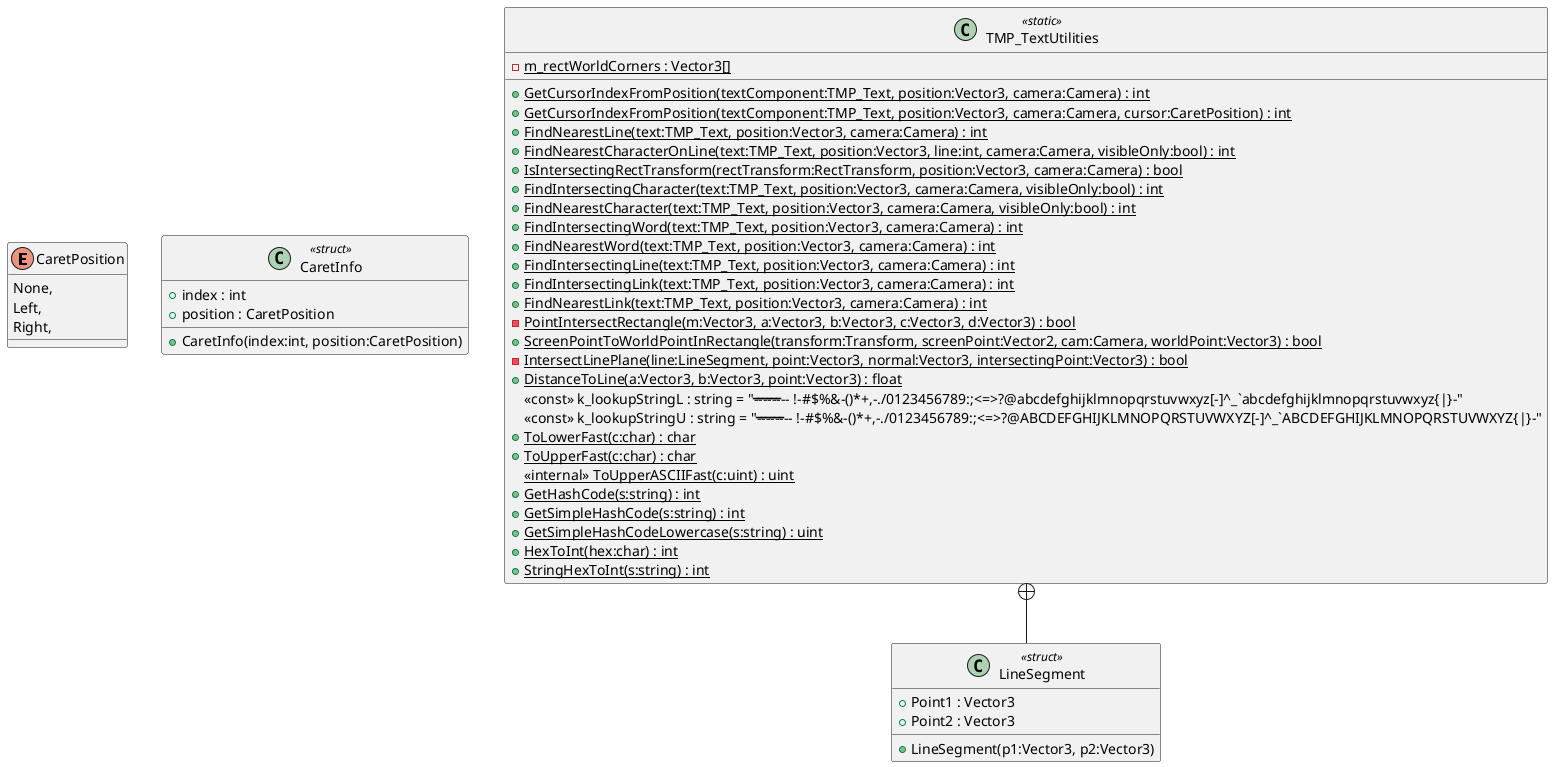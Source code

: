 @startuml
enum CaretPosition {
    None,
    Left,
    Right,
}
class CaretInfo <<struct>> {
    + index : int
    + position : CaretPosition
    + CaretInfo(index:int, position:CaretPosition)
}
class TMP_TextUtilities <<static>> {
    - {static} m_rectWorldCorners : Vector3[]
    + {static} GetCursorIndexFromPosition(textComponent:TMP_Text, position:Vector3, camera:Camera) : int
    + {static} GetCursorIndexFromPosition(textComponent:TMP_Text, position:Vector3, camera:Camera, cursor:CaretPosition) : int
    + {static} FindNearestLine(text:TMP_Text, position:Vector3, camera:Camera) : int
    + {static} FindNearestCharacterOnLine(text:TMP_Text, position:Vector3, line:int, camera:Camera, visibleOnly:bool) : int
    + {static} IsIntersectingRectTransform(rectTransform:RectTransform, position:Vector3, camera:Camera) : bool
    + {static} FindIntersectingCharacter(text:TMP_Text, position:Vector3, camera:Camera, visibleOnly:bool) : int
    + {static} FindNearestCharacter(text:TMP_Text, position:Vector3, camera:Camera, visibleOnly:bool) : int
    + {static} FindIntersectingWord(text:TMP_Text, position:Vector3, camera:Camera) : int
    + {static} FindNearestWord(text:TMP_Text, position:Vector3, camera:Camera) : int
    + {static} FindIntersectingLine(text:TMP_Text, position:Vector3, camera:Camera) : int
    + {static} FindIntersectingLink(text:TMP_Text, position:Vector3, camera:Camera) : int
    + {static} FindNearestLink(text:TMP_Text, position:Vector3, camera:Camera) : int
    - {static} PointIntersectRectangle(m:Vector3, a:Vector3, b:Vector3, c:Vector3, d:Vector3) : bool
    + {static} ScreenPointToWorldPointInRectangle(transform:Transform, screenPoint:Vector2, cam:Camera, worldPoint:Vector3) : bool
    - {static} IntersectLinePlane(line:LineSegment, point:Vector3, normal:Vector3, intersectingPoint:Vector3) : bool
    + {static} DistanceToLine(a:Vector3, b:Vector3, point:Vector3) : float
    <<const>> k_lookupStringL : string = "-------------------------------- !-#$%&-()*+,-./0123456789:;<=>?@abcdefghijklmnopqrstuvwxyz[-]^_`abcdefghijklmnopqrstuvwxyz{|&#125;~-"
    <<const>> k_lookupStringU : string = "-------------------------------- !-#$%&-()*+,-./0123456789:;<=>?@ABCDEFGHIJKLMNOPQRSTUVWXYZ[-]^_`ABCDEFGHIJKLMNOPQRSTUVWXYZ{|&#125;~-"
    + {static} ToLowerFast(c:char) : char
    + {static} ToUpperFast(c:char) : char
    <<internal>> {static} ToUpperASCIIFast(c:uint) : uint
    + {static} GetHashCode(s:string) : int
    + {static} GetSimpleHashCode(s:string) : int
    + {static} GetSimpleHashCodeLowercase(s:string) : uint
    + {static} HexToInt(hex:char) : int
    + {static} StringHexToInt(s:string) : int
}
class LineSegment <<struct>> {
    + Point1 : Vector3
    + Point2 : Vector3
    + LineSegment(p1:Vector3, p2:Vector3)
}
TMP_TextUtilities +-- LineSegment
@enduml
